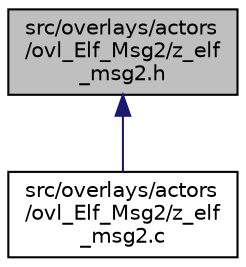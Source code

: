 digraph "src/overlays/actors/ovl_Elf_Msg2/z_elf_msg2.h"
{
 // LATEX_PDF_SIZE
  edge [fontname="Helvetica",fontsize="10",labelfontname="Helvetica",labelfontsize="10"];
  node [fontname="Helvetica",fontsize="10",shape=record];
  Node1 [label="src/overlays/actors\l/ovl_Elf_Msg2/z_elf\l_msg2.h",height=0.2,width=0.4,color="black", fillcolor="grey75", style="filled", fontcolor="black",tooltip=" "];
  Node1 -> Node2 [dir="back",color="midnightblue",fontsize="10",style="solid",fontname="Helvetica"];
  Node2 [label="src/overlays/actors\l/ovl_Elf_Msg2/z_elf\l_msg2.c",height=0.2,width=0.4,color="black", fillcolor="white", style="filled",URL="$de/d83/z__elf__msg2_8c.html",tooltip=" "];
}
